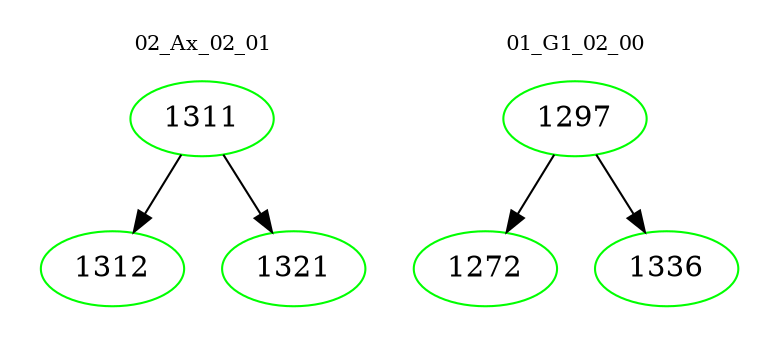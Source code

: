 digraph{
subgraph cluster_0 {
color = white
label = "02_Ax_02_01";
fontsize=10;
T0_1311 [label="1311", color="green"]
T0_1311 -> T0_1312 [color="black"]
T0_1312 [label="1312", color="green"]
T0_1311 -> T0_1321 [color="black"]
T0_1321 [label="1321", color="green"]
}
subgraph cluster_1 {
color = white
label = "01_G1_02_00";
fontsize=10;
T1_1297 [label="1297", color="green"]
T1_1297 -> T1_1272 [color="black"]
T1_1272 [label="1272", color="green"]
T1_1297 -> T1_1336 [color="black"]
T1_1336 [label="1336", color="green"]
}
}
